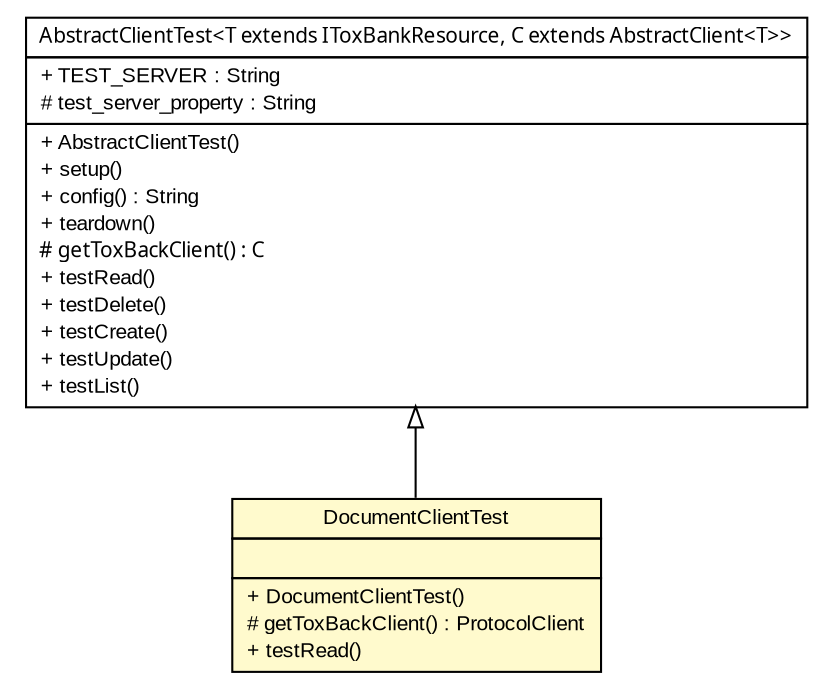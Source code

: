 #!/usr/local/bin/dot
#
# Class diagram 
# Generated by UmlGraph version 4.6 (http://www.spinellis.gr/sw/umlgraph)
#

digraph G {
	edge [fontname="arial",fontsize=10,labelfontname="arial",labelfontsize=10];
	node [fontname="arial",fontsize=10,shape=plaintext];
	// net.toxbank.client.resource.DocumentClientTest
	c94 [label=<<table border="0" cellborder="1" cellspacing="0" cellpadding="2" port="p" bgcolor="lemonChiffon" href="./DocumentClientTest.html">
		<tr><td><table border="0" cellspacing="0" cellpadding="1">
			<tr><td> DocumentClientTest </td></tr>
		</table></td></tr>
		<tr><td><table border="0" cellspacing="0" cellpadding="1">
			<tr><td align="left">  </td></tr>
		</table></td></tr>
		<tr><td><table border="0" cellspacing="0" cellpadding="1">
			<tr><td align="left"> + DocumentClientTest() </td></tr>
			<tr><td align="left"> # getToxBackClient() : ProtocolClient </td></tr>
			<tr><td align="left"> + testRead() </td></tr>
		</table></td></tr>
		</table>>, fontname="arial", fontcolor="black", fontsize=10.0];
	// net.toxbank.client.resource.AbstractClientTest<T extends net.toxbank.client.resource.IToxBankResource, C extends net.toxbank.client.resource.AbstractClient<T>>
	c98 [label=<<table border="0" cellborder="1" cellspacing="0" cellpadding="2" port="p" href="./AbstractClientTest.html">
		<tr><td><table border="0" cellspacing="0" cellpadding="1">
			<tr><td><font face="ariali"> AbstractClientTest&lt;T extends IToxBankResource, C extends AbstractClient&lt;T&gt;&gt; </font></td></tr>
		</table></td></tr>
		<tr><td><table border="0" cellspacing="0" cellpadding="1">
			<tr><td align="left"> + TEST_SERVER : String </td></tr>
			<tr><td align="left"> # test_server_property : String </td></tr>
		</table></td></tr>
		<tr><td><table border="0" cellspacing="0" cellpadding="1">
			<tr><td align="left"> + AbstractClientTest() </td></tr>
			<tr><td align="left"> + setup() </td></tr>
			<tr><td align="left"> + config() : String </td></tr>
			<tr><td align="left"> + teardown() </td></tr>
			<tr><td align="left"><font face="ariali" point-size="10.0"> # getToxBackClient() : C </font></td></tr>
			<tr><td align="left"> + testRead() </td></tr>
			<tr><td align="left"> + testDelete() </td></tr>
			<tr><td align="left"> + testCreate() </td></tr>
			<tr><td align="left"> + testUpdate() </td></tr>
			<tr><td align="left"> + testList() </td></tr>
		</table></td></tr>
		</table>>, fontname="arial", fontcolor="black", fontsize=10.0];
	//net.toxbank.client.resource.DocumentClientTest extends net.toxbank.client.resource.AbstractClientTest<net.toxbank.client.resource.Protocol, net.toxbank.client.resource.ProtocolClient>
	c98:p -> c94:p [dir=back,arrowtail=empty];
}

